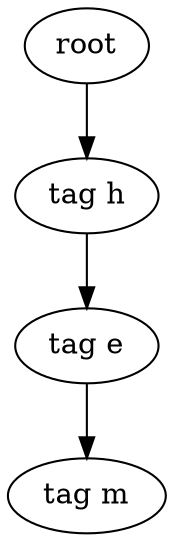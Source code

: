 digraph Tree{
0[label="root"];
0->00
00[label="tag h"];
00->000
000[label="tag e"];
000->0000
0000[label="tag m"];
}
